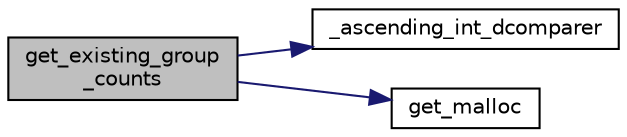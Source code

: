 digraph "get_existing_group_counts"
{
 // LATEX_PDF_SIZE
  edge [fontname="Helvetica",fontsize="10",labelfontname="Helvetica",labelfontsize="10"];
  node [fontname="Helvetica",fontsize="10",shape=record];
  rankdir="LR";
  Node1 [label="get_existing_group\l_counts",height=0.2,width=0.4,color="black", fillcolor="grey75", style="filled", fontcolor="black",tooltip="Identify every group number that currently has members and the number of genotypes currently allocate..."];
  Node1 -> Node2 [color="midnightblue",fontsize="10",style="solid",fontname="Helvetica"];
  Node2 [label="_ascending_int_dcomparer",height=0.2,width=0.4,color="black", fillcolor="white", style="filled",URL="$group__supporters.html#gacda79ff4e2a3229d13c5393d006136db",tooltip="Comparator function for qsort."];
  Node1 -> Node3 [color="midnightblue",fontsize="10",style="solid",fontname="Helvetica"];
  Node3 [label="get_malloc",height=0.2,width=0.4,color="black", fillcolor="white", style="filled",URL="$group__supporters.html#ga08d9e7703e6779d2122baa4309fca0ab",tooltip="Replace calls to malloc direct with this function, which errors and exits with status 2 if memory all..."];
}
